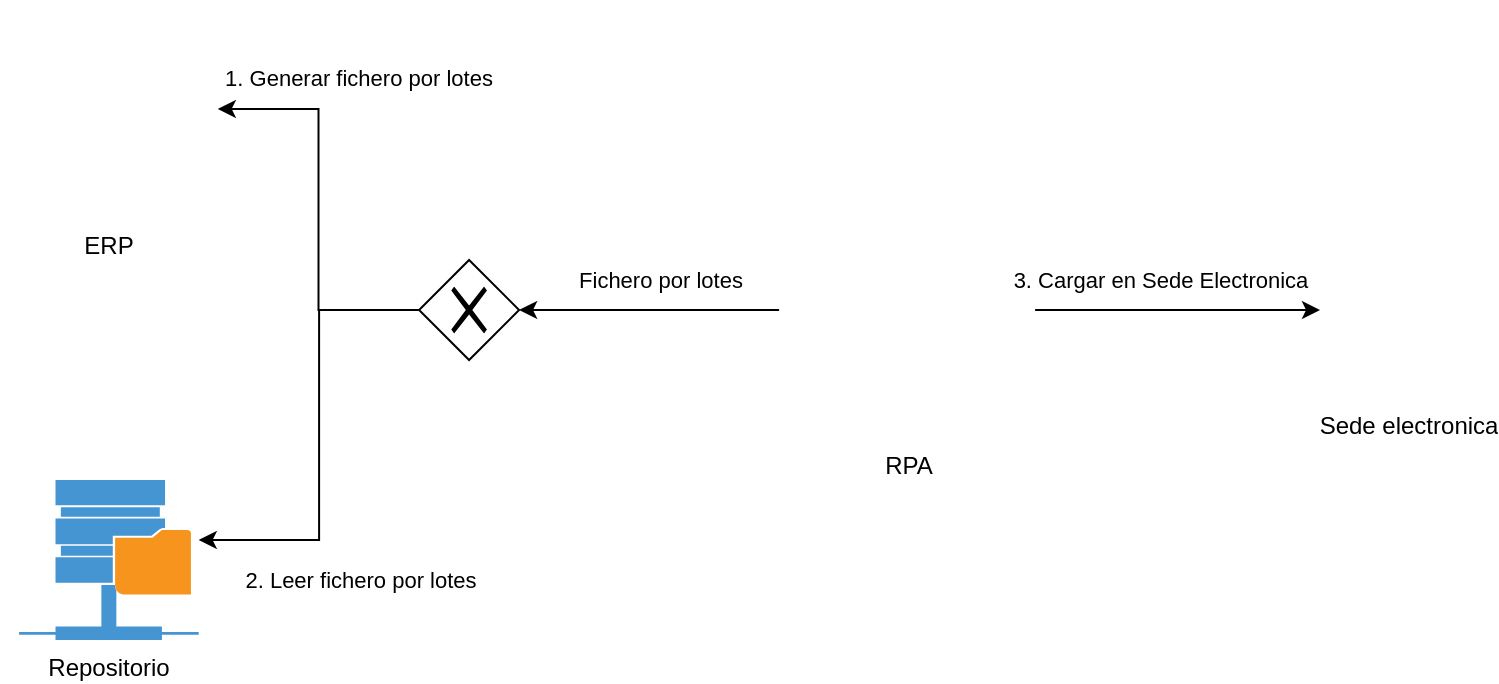 <mxfile version="14.4.3" type="device" pages="4"><diagram name="RPA" id="QKy_lKgvhJhlSeUmfarZ"><mxGraphModel dx="622" dy="587" grid="1" gridSize="10" guides="1" tooltips="1" connect="1" arrows="1" fold="1" page="1" pageScale="1" pageWidth="827" pageHeight="1169" math="0" shadow="0"><root><mxCell id="rdnwddcCxbt7c9Wx94NP-0"/><mxCell id="rdnwddcCxbt7c9Wx94NP-1" parent="rdnwddcCxbt7c9Wx94NP-0"/><mxCell id="rdnwddcCxbt7c9Wx94NP-2" value="1. Generar fichero por lotes" style="edgeStyle=orthogonalEdgeStyle;rounded=0;orthogonalLoop=1;jettySize=auto;html=1;exitX=0;exitY=0.5;exitDx=0;exitDy=0;entryX=1;entryY=0.5;entryDx=0;entryDy=0;" parent="rdnwddcCxbt7c9Wx94NP-1" source="rdnwddcCxbt7c9Wx94NP-10" target="rdnwddcCxbt7c9Wx94NP-8" edge="1"><mxGeometry x="0.499" y="-25" relative="1" as="geometry"><mxPoint x="20" y="10" as="offset"/></mxGeometry></mxCell><mxCell id="rdnwddcCxbt7c9Wx94NP-3" value="3. Cargar en Sede Electronica" style="edgeStyle=orthogonalEdgeStyle;rounded=0;orthogonalLoop=1;jettySize=auto;html=1;" parent="rdnwddcCxbt7c9Wx94NP-1" source="rdnwddcCxbt7c9Wx94NP-6" target="rdnwddcCxbt7c9Wx94NP-7" edge="1"><mxGeometry x="-0.123" y="15" relative="1" as="geometry"><mxPoint as="offset"/></mxGeometry></mxCell><mxCell id="rdnwddcCxbt7c9Wx94NP-4" value="2. Leer fichero por lotes" style="edgeStyle=orthogonalEdgeStyle;rounded=0;orthogonalLoop=1;jettySize=auto;html=1;exitX=0;exitY=0.5;exitDx=0;exitDy=0;" parent="rdnwddcCxbt7c9Wx94NP-1" source="rdnwddcCxbt7c9Wx94NP-10" target="rdnwddcCxbt7c9Wx94NP-9" edge="1"><mxGeometry x="0.465" y="29" relative="1" as="geometry"><mxPoint x="349.55" y="660" as="targetPoint"/><Array as="points"><mxPoint x="359.55" y="495"/><mxPoint x="359.55" y="610"/></Array><mxPoint x="20" y="-9" as="offset"/></mxGeometry></mxCell><mxCell id="rdnwddcCxbt7c9Wx94NP-5" value="Fichero por lotes" style="edgeStyle=orthogonalEdgeStyle;rounded=0;orthogonalLoop=1;jettySize=auto;html=1;entryX=1;entryY=0.5;entryDx=0;entryDy=0;" parent="rdnwddcCxbt7c9Wx94NP-1" source="rdnwddcCxbt7c9Wx94NP-6" target="rdnwddcCxbt7c9Wx94NP-10" edge="1"><mxGeometry x="-0.084" y="-15" relative="1" as="geometry"><mxPoint as="offset"/></mxGeometry></mxCell><mxCell id="rdnwddcCxbt7c9Wx94NP-6" value="RPA" style="shape=image;html=1;verticalAlign=top;verticalLabelPosition=bottom;labelBackgroundColor=#ffffff;imageAspect=0;aspect=fixed;image=https://cdn0.iconfinder.com/data/icons/streamline-emoji-1/48/094-robot-face-3-128.png" parent="rdnwddcCxbt7c9Wx94NP-1" vertex="1"><mxGeometry x="589.55" y="431" width="128" height="128" as="geometry"/></mxCell><mxCell id="rdnwddcCxbt7c9Wx94NP-7" value="&lt;div&gt;Sede electronica&lt;/div&gt;" style="shape=image;html=1;verticalAlign=top;verticalLabelPosition=bottom;labelBackgroundColor=#ffffff;imageAspect=0;aspect=fixed;image=https://cdn1.iconfinder.com/data/icons/logotypes/32/chrome-128.png" parent="rdnwddcCxbt7c9Wx94NP-1" vertex="1"><mxGeometry x="860" y="451" width="88" height="88" as="geometry"/></mxCell><mxCell id="rdnwddcCxbt7c9Wx94NP-8" value="ERP" style="shape=image;html=1;verticalAlign=top;verticalLabelPosition=bottom;labelBackgroundColor=#ffffff;imageAspect=0;aspect=fixed;image=https://cdn2.iconfinder.com/data/icons/whcompare-isometric-web-hosting-servers/50/browser-window-with-stats-128.png" parent="rdnwddcCxbt7c9Wx94NP-1" vertex="1"><mxGeometry x="200" y="340" width="108.9" height="108.9" as="geometry"/></mxCell><mxCell id="rdnwddcCxbt7c9Wx94NP-9" value="Repositorio" style="shadow=0;dashed=0;html=1;strokeColor=none;fillColor=#4495D1;labelPosition=center;verticalLabelPosition=bottom;verticalAlign=top;align=center;outlineConnect=0;shape=mxgraph.veeam.remote_repository;" parent="rdnwddcCxbt7c9Wx94NP-1" vertex="1"><mxGeometry x="209.55" y="580" width="89.8" height="80" as="geometry"/></mxCell><mxCell id="rdnwddcCxbt7c9Wx94NP-10" value="" style="shape=mxgraph.bpmn.shape;html=1;verticalLabelPosition=bottom;labelBackgroundColor=#ffffff;verticalAlign=top;align=center;perimeter=rhombusPerimeter;background=gateway;outlineConnect=0;outline=none;symbol=exclusiveGw;" parent="rdnwddcCxbt7c9Wx94NP-1" vertex="1"><mxGeometry x="409.55" y="470" width="50" height="50" as="geometry"/></mxCell></root></mxGraphModel></diagram><diagram name="RPA2" id="sxhOnpcMpkH2G9dWPRIA"><mxGraphModel dx="622" dy="587" grid="1" gridSize="10" guides="1" tooltips="1" connect="1" arrows="1" fold="1" page="1" pageScale="1" pageWidth="827" pageHeight="1169" math="0" shadow="0"><root><mxCell id="IxZOtLKcumEM9EHa8sGn-0"/><mxCell id="IxZOtLKcumEM9EHa8sGn-1" parent="IxZOtLKcumEM9EHa8sGn-0"/><mxCell id="IxZOtLKcumEM9EHa8sGn-2" value="1. Generar fichero por lotes" style="edgeStyle=orthogonalEdgeStyle;rounded=0;orthogonalLoop=1;jettySize=auto;html=1;exitX=0;exitY=0.5;exitDx=0;exitDy=0;entryX=1;entryY=0.5;entryDx=0;entryDy=0;" parent="IxZOtLKcumEM9EHa8sGn-1" source="IxZOtLKcumEM9EHa8sGn-10" target="IxZOtLKcumEM9EHa8sGn-8" edge="1"><mxGeometry x="0.499" y="-25" relative="1" as="geometry"><mxPoint x="20" y="10" as="offset"/></mxGeometry></mxCell><mxCell id="IxZOtLKcumEM9EHa8sGn-3" value="3. Cargar en Sede Electronica" style="edgeStyle=orthogonalEdgeStyle;rounded=0;orthogonalLoop=1;jettySize=auto;html=1;" parent="IxZOtLKcumEM9EHa8sGn-1" source="IxZOtLKcumEM9EHa8sGn-6" edge="1"><mxGeometry x="-0.123" y="15" relative="1" as="geometry"><mxPoint x="860" y="495" as="targetPoint"/><mxPoint as="offset"/></mxGeometry></mxCell><mxCell id="IxZOtLKcumEM9EHa8sGn-4" value="2. Leer fichero por lotes" style="edgeStyle=orthogonalEdgeStyle;rounded=0;orthogonalLoop=1;jettySize=auto;html=1;exitX=0;exitY=0.5;exitDx=0;exitDy=0;" parent="IxZOtLKcumEM9EHa8sGn-1" source="IxZOtLKcumEM9EHa8sGn-10" target="IxZOtLKcumEM9EHa8sGn-9" edge="1"><mxGeometry x="0.465" y="29" relative="1" as="geometry"><mxPoint x="349.55" y="660" as="targetPoint"/><Array as="points"><mxPoint x="359.55" y="495"/><mxPoint x="359.55" y="610"/></Array><mxPoint x="20" y="-9" as="offset"/></mxGeometry></mxCell><mxCell id="IxZOtLKcumEM9EHa8sGn-5" value="Fichero por lotes" style="edgeStyle=orthogonalEdgeStyle;rounded=0;orthogonalLoop=1;jettySize=auto;html=1;entryX=1;entryY=0.5;entryDx=0;entryDy=0;" parent="IxZOtLKcumEM9EHa8sGn-1" source="IxZOtLKcumEM9EHa8sGn-6" target="IxZOtLKcumEM9EHa8sGn-10" edge="1"><mxGeometry x="-0.084" y="-15" relative="1" as="geometry"><mxPoint as="offset"/></mxGeometry></mxCell><mxCell id="IxZOtLKcumEM9EHa8sGn-6" value="RPA" style="shape=image;html=1;verticalAlign=top;verticalLabelPosition=bottom;labelBackgroundColor=#ffffff;imageAspect=0;aspect=fixed;image=https://cdn0.iconfinder.com/data/icons/streamline-emoji-1/48/094-robot-face-3-128.png" parent="IxZOtLKcumEM9EHa8sGn-1" vertex="1"><mxGeometry x="589.55" y="431" width="128" height="128" as="geometry"/></mxCell><mxCell id="IxZOtLKcumEM9EHa8sGn-8" value="ERP" style="shape=image;html=1;verticalAlign=top;verticalLabelPosition=bottom;labelBackgroundColor=#ffffff;imageAspect=0;aspect=fixed;image=https://cdn2.iconfinder.com/data/icons/whcompare-isometric-web-hosting-servers/50/browser-window-with-stats-128.png" parent="IxZOtLKcumEM9EHa8sGn-1" vertex="1"><mxGeometry x="200" y="340" width="108.9" height="108.9" as="geometry"/></mxCell><mxCell id="IxZOtLKcumEM9EHa8sGn-9" value="Repositorio" style="shadow=0;dashed=0;html=1;strokeColor=none;fillColor=#4495D1;labelPosition=center;verticalLabelPosition=bottom;verticalAlign=top;align=center;outlineConnect=0;shape=mxgraph.veeam.remote_repository;" parent="IxZOtLKcumEM9EHa8sGn-1" vertex="1"><mxGeometry x="209.55" y="580" width="89.8" height="80" as="geometry"/></mxCell><mxCell id="IxZOtLKcumEM9EHa8sGn-10" value="" style="shape=mxgraph.bpmn.shape;html=1;verticalLabelPosition=bottom;labelBackgroundColor=#ffffff;verticalAlign=top;align=center;perimeter=rhombusPerimeter;background=gateway;outlineConnect=0;outline=none;symbol=exclusiveGw;" parent="IxZOtLKcumEM9EHa8sGn-1" vertex="1"><mxGeometry x="409.55" y="470" width="50" height="50" as="geometry"/></mxCell><mxCell id="IxZOtLKcumEM9EHa8sGn-13" value="SILTRA" style="aspect=fixed;pointerEvents=1;shadow=0;dashed=0;html=1;strokeColor=none;labelPosition=center;verticalLabelPosition=bottom;verticalAlign=top;align=center;fillColor=#00188D;shape=mxgraph.mscae.enterprise.app_generic" parent="IxZOtLKcumEM9EHa8sGn-1" vertex="1"><mxGeometry x="860" y="464.45" width="78.33" height="61.1" as="geometry"/></mxCell></root></mxGraphModel></diagram><diagram id="fitxSdlZvkx6nE1dEFg9" name="back"><mxGraphModel dx="1590" dy="745" grid="1" gridSize="10" guides="1" tooltips="1" connect="1" arrows="1" fold="1" page="1" pageScale="1" pageWidth="827" pageHeight="1169" math="0" shadow="0"><root><mxCell id="_aX0XI3TwkdQMfrKlPrP-0"/><mxCell id="_aX0XI3TwkdQMfrKlPrP-1" parent="_aX0XI3TwkdQMfrKlPrP-0"/><mxCell id="YRE9Qn4kZ5Y4l7hbeIX8-0" value="Repositorio" style="pointerEvents=1;shadow=0;dashed=0;html=1;strokeColor=none;fillColor=#505050;labelPosition=center;verticalLabelPosition=bottom;verticalAlign=top;outlineConnect=0;align=center;shape=mxgraph.office.concepts.folder;" vertex="1" parent="_aX0XI3TwkdQMfrKlPrP-1"><mxGeometry x="90" y="100" width="50" height="45" as="geometry"/></mxCell><mxCell id="YRE9Qn4kZ5Y4l7hbeIX8-1" value="Pendiente" style="pointerEvents=1;shadow=0;dashed=0;html=1;strokeColor=none;labelPosition=center;verticalLabelPosition=bottom;verticalAlign=top;outlineConnect=0;align=center;shape=mxgraph.office.concepts.folder;fillColor=#2072B8;" vertex="1" parent="_aX0XI3TwkdQMfrKlPrP-1"><mxGeometry x="130" y="160" width="50" height="45" as="geometry"/></mxCell><mxCell id="YRE9Qn4kZ5Y4l7hbeIX8-2" value="Error" style="pointerEvents=1;shadow=0;dashed=0;html=1;strokeColor=none;labelPosition=center;verticalLabelPosition=bottom;verticalAlign=top;outlineConnect=0;align=center;shape=mxgraph.office.concepts.folder;fillColor=#DA4026;" vertex="1" parent="_aX0XI3TwkdQMfrKlPrP-1"><mxGeometry x="130" y="300" width="50" height="45" as="geometry"/></mxCell><mxCell id="YRE9Qn4kZ5Y4l7hbeIX8-3" value="Envíado" style="pointerEvents=1;shadow=0;dashed=0;html=1;strokeColor=none;labelPosition=center;verticalLabelPosition=bottom;verticalAlign=top;outlineConnect=0;align=center;shape=mxgraph.office.concepts.folder;fillColor=#7FBA42;" vertex="1" parent="_aX0XI3TwkdQMfrKlPrP-1"><mxGeometry x="130" y="230" width="50" height="45" as="geometry"/></mxCell><mxCell id="YRE9Qn4kZ5Y4l7hbeIX8-16" style="edgeStyle=orthogonalEdgeStyle;rounded=1;orthogonalLoop=1;jettySize=auto;html=1;entryX=0;entryY=0.5;entryDx=0;entryDy=0;entryPerimeter=0;endFill=1;endArrow=open;endSize=12;" edge="1" parent="_aX0XI3TwkdQMfrKlPrP-1" source="YRE9Qn4kZ5Y4l7hbeIX8-5" target="YRE9Qn4kZ5Y4l7hbeIX8-13"><mxGeometry relative="1" as="geometry"/></mxCell><mxCell id="YRE9Qn4kZ5Y4l7hbeIX8-17" style="edgeStyle=orthogonalEdgeStyle;rounded=1;orthogonalLoop=1;jettySize=auto;html=1;entryX=0;entryY=0.5;entryDx=0;entryDy=0;endFill=1;endArrow=open;endSize=12;" edge="1" parent="_aX0XI3TwkdQMfrKlPrP-1" source="YRE9Qn4kZ5Y4l7hbeIX8-5" target="YRE9Qn4kZ5Y4l7hbeIX8-14"><mxGeometry relative="1" as="geometry"/></mxCell><mxCell id="YRE9Qn4kZ5Y4l7hbeIX8-5" value="&lt;div&gt;Automation&lt;/div&gt;&lt;div&gt;Service&lt;br&gt;&lt;/div&gt;" style="outlineConnect=0;dashed=0;verticalLabelPosition=bottom;verticalAlign=top;align=center;html=1;shape=mxgraph.aws3.human_intelligence_tasks_hit;fillColor=#ACACAC;gradientColor=none;" vertex="1" parent="_aX0XI3TwkdQMfrKlPrP-1"><mxGeometry x="280" y="219.5" width="52.5" height="55.5" as="geometry"/></mxCell><mxCell id="YRE9Qn4kZ5Y4l7hbeIX8-6" value="" style="endArrow=open;endFill=1;endSize=12;html=1;entryX=0.145;entryY=0.145;entryDx=0;entryDy=0;entryPerimeter=0;" edge="1" parent="_aX0XI3TwkdQMfrKlPrP-1" source="YRE9Qn4kZ5Y4l7hbeIX8-1" target="YRE9Qn4kZ5Y4l7hbeIX8-5"><mxGeometry width="160" relative="1" as="geometry"><mxPoint x="300" y="350" as="sourcePoint"/><mxPoint x="460" y="350" as="targetPoint"/></mxGeometry></mxCell><mxCell id="YRE9Qn4kZ5Y4l7hbeIX8-7" value="" style="endArrow=open;endFill=1;endSize=12;html=1;" edge="1" parent="_aX0XI3TwkdQMfrKlPrP-1" source="YRE9Qn4kZ5Y4l7hbeIX8-5" target="YRE9Qn4kZ5Y4l7hbeIX8-3"><mxGeometry width="160" relative="1" as="geometry"><mxPoint x="190" y="203.024" as="sourcePoint"/><mxPoint x="320" y="257.75" as="targetPoint"/></mxGeometry></mxCell><mxCell id="YRE9Qn4kZ5Y4l7hbeIX8-8" value="" style="endArrow=open;endFill=1;endSize=12;html=1;exitX=0.145;exitY=0.855;exitDx=0;exitDy=0;exitPerimeter=0;" edge="1" parent="_aX0XI3TwkdQMfrKlPrP-1" source="YRE9Qn4kZ5Y4l7hbeIX8-5" target="YRE9Qn4kZ5Y4l7hbeIX8-2"><mxGeometry width="160" relative="1" as="geometry"><mxPoint x="200" y="213.024" as="sourcePoint"/><mxPoint x="330" y="267.75" as="targetPoint"/></mxGeometry></mxCell><mxCell id="YRE9Qn4kZ5Y4l7hbeIX8-13" value="&lt;div&gt;WebService&lt;/div&gt;&lt;div&gt;SEPE&lt;br&gt;&lt;/div&gt;" style="outlineConnect=0;dashed=0;verticalLabelPosition=bottom;verticalAlign=top;align=center;html=1;shape=mxgraph.aws3.human_intelligence_tasks_hit;fillColor=#ACACAC;gradientColor=none;" vertex="1" parent="_aX0XI3TwkdQMfrKlPrP-1"><mxGeometry x="473.75" y="140" width="52.5" height="55.5" as="geometry"/></mxCell><mxCell id="YRE9Qn4kZ5Y4l7hbeIX8-14" value="SILTRA" style="shape=image;html=1;verticalAlign=top;verticalLabelPosition=bottom;labelBackgroundColor=#ffffff;imageAspect=0;aspect=fixed;image=https://cdn4.iconfinder.com/data/icons/internet-security-flat-2/32/Internet_Security_Browser_webpage_website_web_page-128.png" vertex="1" parent="_aX0XI3TwkdQMfrKlPrP-1"><mxGeometry x="473.75" y="292.5" width="60" height="60" as="geometry"/></mxCell><mxCell id="YRE9Qn4kZ5Y4l7hbeIX8-19" value="" style="shape=image;html=1;verticalAlign=top;verticalLabelPosition=bottom;labelBackgroundColor=#ffffff;imageAspect=0;aspect=fixed;image=https://cdn3.iconfinder.com/data/icons/linecons-free-vector-icons-pack/32/world-128.png" vertex="1" parent="_aX0XI3TwkdQMfrKlPrP-1"><mxGeometry x="520" y="162.5" width="40" height="40" as="geometry"/></mxCell><mxCell id="YRE9Qn4kZ5Y4l7hbeIX8-21" value="&lt;div&gt;Alertas&lt;/div&gt;" style="shape=image;html=1;verticalAlign=top;verticalLabelPosition=bottom;labelBackgroundColor=#ffffff;imageAspect=0;aspect=fixed;image=https://cdn0.iconfinder.com/data/icons/small-n-flat/24/678069-sign-error-128.png" vertex="1" parent="_aX0XI3TwkdQMfrKlPrP-1"><mxGeometry x="291.25" y="380" width="30" height="30" as="geometry"/></mxCell><mxCell id="YRE9Qn4kZ5Y4l7hbeIX8-23" value="" style="endArrow=open;endFill=1;endSize=12;html=1;" edge="1" parent="_aX0XI3TwkdQMfrKlPrP-1" source="YRE9Qn4kZ5Y4l7hbeIX8-5" target="YRE9Qn4kZ5Y4l7hbeIX8-21"><mxGeometry width="160" relative="1" as="geometry"><mxPoint x="297.612" y="276.952" as="sourcePoint"/><mxPoint x="190" y="322.028" as="targetPoint"/></mxGeometry></mxCell><mxCell id="YRE9Qn4kZ5Y4l7hbeIX8-24" value="" style="shape=image;html=1;verticalAlign=top;verticalLabelPosition=bottom;labelBackgroundColor=#ffffff;imageAspect=0;aspect=fixed;image=https://cdn4.iconfinder.com/data/icons/logos-and-brands/512/243_Outlook_logo-128.png" vertex="1" parent="_aX0XI3TwkdQMfrKlPrP-1"><mxGeometry x="474.75" y="420" width="58" height="58" as="geometry"/></mxCell><mxCell id="YRE9Qn4kZ5Y4l7hbeIX8-25" value="" style="endArrow=open;endFill=1;endSize=12;html=1;entryX=0;entryY=0.5;entryDx=0;entryDy=0;exitX=1;exitY=1;exitDx=0;exitDy=0;" edge="1" parent="_aX0XI3TwkdQMfrKlPrP-1" source="YRE9Qn4kZ5Y4l7hbeIX8-21" target="YRE9Qn4kZ5Y4l7hbeIX8-24"><mxGeometry width="160" relative="1" as="geometry"><mxPoint x="321" y="395" as="sourcePoint"/><mxPoint x="316.25" y="390" as="targetPoint"/></mxGeometry></mxCell></root></mxGraphModel></diagram><diagram id="SSF8NV9ygzZaGqEdPTHg" name="Cotización"><mxGraphModel dx="1125" dy="621" grid="1" gridSize="10" guides="1" tooltips="1" connect="1" arrows="1" fold="1" page="1" pageScale="1" pageWidth="1169" pageHeight="827" math="0" shadow="0"><root><mxCell id="MnKGOtBUo_W8bP4s62q3-0"/><mxCell id="MnKGOtBUo_W8bP4s62q3-1" parent="MnKGOtBUo_W8bP4s62q3-0"/><mxCell id="MnKGOtBUo_W8bP4s62q3-12" value="Cotización" style="rounded=1;whiteSpace=wrap;html=1;dashed=1;verticalAlign=top;align=center;" vertex="1" parent="MnKGOtBUo_W8bP4s62q3-1"><mxGeometry x="180" y="170" width="470" height="210" as="geometry"/></mxCell><mxCell id="MnKGOtBUo_W8bP4s62q3-6" style="edgeStyle=orthogonalEdgeStyle;rounded=0;orthogonalLoop=1;jettySize=auto;html=1;entryX=0;entryY=0.5;entryDx=0;entryDy=0;endArrow=open;endFill=0;" edge="1" parent="MnKGOtBUo_W8bP4s62q3-1" source="MnKGOtBUo_W8bP4s62q3-4" target="MnKGOtBUo_W8bP4s62q3-8"><mxGeometry relative="1" as="geometry"/></mxCell><mxCell id="MnKGOtBUo_W8bP4s62q3-4" value="XECR" style="shape=image;html=1;verticalAlign=top;verticalLabelPosition=bottom;labelBackgroundColor=#ffffff;imageAspect=0;aspect=fixed;image=https://cdn1.iconfinder.com/data/icons/hawcons/32/699748-icon-102-document-file-xml-128.png" vertex="1" parent="MnKGOtBUo_W8bP4s62q3-1"><mxGeometry x="200" y="220.5" width="48" height="48" as="geometry"/></mxCell><mxCell id="MnKGOtBUo_W8bP4s62q3-10" style="edgeStyle=orthogonalEdgeStyle;rounded=0;orthogonalLoop=1;jettySize=auto;html=1;entryX=0.5;entryY=1;entryDx=0;entryDy=0;exitX=0.5;exitY=1;exitDx=0;exitDy=0;exitPerimeter=0;endArrow=open;endFill=0;" edge="1" parent="MnKGOtBUo_W8bP4s62q3-1" source="MnKGOtBUo_W8bP4s62q3-5" target="MnKGOtBUo_W8bP4s62q3-8"><mxGeometry relative="1" as="geometry"><Array as="points"><mxPoint x="586" y="340.5"/><mxPoint x="395" y="340.5"/></Array></mxGeometry></mxCell><mxCell id="MnKGOtBUo_W8bP4s62q3-11" value="&lt;div&gt;RNT&lt;/div&gt;&lt;div&gt;RCL&lt;/div&gt;&lt;div&gt;DCL&lt;/div&gt;" style="edgeLabel;html=1;align=center;verticalAlign=middle;resizable=0;points=[];" vertex="1" connectable="0" parent="MnKGOtBUo_W8bP4s62q3-10"><mxGeometry x="-0.1" relative="1" as="geometry"><mxPoint as="offset"/></mxGeometry></mxCell><mxCell id="MnKGOtBUo_W8bP4s62q3-5" value="&lt;div&gt;Sistema&lt;/div&gt;&lt;div&gt;RED&lt;br&gt;&lt;/div&gt;" style="outlineConnect=0;dashed=0;verticalLabelPosition=bottom;verticalAlign=top;align=center;html=1;shape=mxgraph.aws3.human_intelligence_tasks_hit;gradientColor=none;fillColor=#CC0000;" vertex="1" parent="MnKGOtBUo_W8bP4s62q3-1"><mxGeometry x="560" y="216.5" width="52.5" height="55.5" as="geometry"/></mxCell><mxCell id="MnKGOtBUo_W8bP4s62q3-9" style="edgeStyle=orthogonalEdgeStyle;rounded=0;orthogonalLoop=1;jettySize=auto;html=1;endArrow=open;endFill=0;" edge="1" parent="MnKGOtBUo_W8bP4s62q3-1" source="MnKGOtBUo_W8bP4s62q3-8" target="MnKGOtBUo_W8bP4s62q3-5"><mxGeometry relative="1" as="geometry"/></mxCell><mxCell id="MnKGOtBUo_W8bP4s62q3-8" value="SILTRA" style="shape=image;html=1;verticalAlign=top;verticalLabelPosition=bottom;labelBackgroundColor=#ffffff;imageAspect=0;aspect=fixed;image=https://cdn4.iconfinder.com/data/icons/internet-security-flat-2/32/Internet_Security_Browser_webpage_website_web_page-128.png" vertex="1" parent="MnKGOtBUo_W8bP4s62q3-1"><mxGeometry x="360" y="210" width="69" height="69" as="geometry"/></mxCell><mxCell id="MnKGOtBUo_W8bP4s62q3-13" value="Afiliación TGSS" style="rounded=1;whiteSpace=wrap;html=1;dashed=1;verticalAlign=top;align=center;" vertex="1" parent="MnKGOtBUo_W8bP4s62q3-1"><mxGeometry x="180" y="390" width="470" height="210" as="geometry"/></mxCell><mxCell id="MnKGOtBUo_W8bP4s62q3-14" style="edgeStyle=orthogonalEdgeStyle;rounded=0;orthogonalLoop=1;jettySize=auto;html=1;entryX=0;entryY=0.5;entryDx=0;entryDy=0;endArrow=open;endFill=0;" edge="1" parent="MnKGOtBUo_W8bP4s62q3-1" source="MnKGOtBUo_W8bP4s62q3-15" target="MnKGOtBUo_W8bP4s62q3-20"><mxGeometry relative="1" as="geometry"/></mxCell><mxCell id="MnKGOtBUo_W8bP4s62q3-15" value="&lt;div&gt;AFI&lt;/div&gt;&lt;div&gt;CRA&lt;/div&gt;&lt;div&gt;CFA&lt;br&gt;&lt;/div&gt;" style="shape=image;html=1;verticalAlign=top;verticalLabelPosition=bottom;labelBackgroundColor=#ffffff;imageAspect=0;aspect=fixed;image=https://cdn1.iconfinder.com/data/icons/hawcons/32/699748-icon-102-document-file-xml-128.png" vertex="1" parent="MnKGOtBUo_W8bP4s62q3-1"><mxGeometry x="200" y="440.5" width="48" height="48" as="geometry"/></mxCell><mxCell id="MnKGOtBUo_W8bP4s62q3-16" style="edgeStyle=orthogonalEdgeStyle;rounded=0;orthogonalLoop=1;jettySize=auto;html=1;entryX=0.5;entryY=1;entryDx=0;entryDy=0;exitX=0.5;exitY=1;exitDx=0;exitDy=0;exitPerimeter=0;endArrow=open;endFill=0;" edge="1" parent="MnKGOtBUo_W8bP4s62q3-1" source="MnKGOtBUo_W8bP4s62q3-18" target="MnKGOtBUo_W8bP4s62q3-20"><mxGeometry relative="1" as="geometry"><Array as="points"><mxPoint x="586" y="560.5"/><mxPoint x="395" y="560.5"/></Array></mxGeometry></mxCell><mxCell id="MnKGOtBUo_W8bP4s62q3-17" value="FRA" style="edgeLabel;html=1;align=center;verticalAlign=middle;resizable=0;points=[];" vertex="1" connectable="0" parent="MnKGOtBUo_W8bP4s62q3-16"><mxGeometry x="-0.1" relative="1" as="geometry"><mxPoint as="offset"/></mxGeometry></mxCell><mxCell id="MnKGOtBUo_W8bP4s62q3-18" value="&lt;div&gt;Sistema&lt;/div&gt;&lt;div&gt;RED&lt;br&gt;&lt;/div&gt;" style="outlineConnect=0;dashed=0;verticalLabelPosition=bottom;verticalAlign=top;align=center;html=1;shape=mxgraph.aws3.human_intelligence_tasks_hit;gradientColor=none;fillColor=#CC0000;" vertex="1" parent="MnKGOtBUo_W8bP4s62q3-1"><mxGeometry x="560" y="436.5" width="52.5" height="55.5" as="geometry"/></mxCell><mxCell id="MnKGOtBUo_W8bP4s62q3-19" style="edgeStyle=orthogonalEdgeStyle;rounded=0;orthogonalLoop=1;jettySize=auto;html=1;endArrow=open;endFill=0;" edge="1" parent="MnKGOtBUo_W8bP4s62q3-1" source="MnKGOtBUo_W8bP4s62q3-20" target="MnKGOtBUo_W8bP4s62q3-18"><mxGeometry relative="1" as="geometry"/></mxCell><mxCell id="MnKGOtBUo_W8bP4s62q3-20" value="SILTRA" style="shape=image;html=1;verticalAlign=top;verticalLabelPosition=bottom;labelBackgroundColor=#ffffff;imageAspect=0;aspect=fixed;image=https://cdn4.iconfinder.com/data/icons/internet-security-flat-2/32/Internet_Security_Browser_webpage_website_web_page-128.png" vertex="1" parent="MnKGOtBUo_W8bP4s62q3-1"><mxGeometry x="360" y="430" width="69" height="69" as="geometry"/></mxCell><mxCell id="MnKGOtBUo_W8bP4s62q3-21" value="Afiliación INSS" style="rounded=1;whiteSpace=wrap;html=1;dashed=1;verticalAlign=top;align=center;" vertex="1" parent="MnKGOtBUo_W8bP4s62q3-1"><mxGeometry x="180" y="610" width="470" height="210" as="geometry"/></mxCell><mxCell id="MnKGOtBUo_W8bP4s62q3-22" style="edgeStyle=orthogonalEdgeStyle;rounded=0;orthogonalLoop=1;jettySize=auto;html=1;entryX=0;entryY=0.5;entryDx=0;entryDy=0;endArrow=open;endFill=0;" edge="1" parent="MnKGOtBUo_W8bP4s62q3-1" source="MnKGOtBUo_W8bP4s62q3-23" target="MnKGOtBUo_W8bP4s62q3-28"><mxGeometry relative="1" as="geometry"/></mxCell><mxCell id="MnKGOtBUo_W8bP4s62q3-23" value="FDI" style="shape=image;html=1;verticalAlign=top;verticalLabelPosition=bottom;labelBackgroundColor=#ffffff;imageAspect=0;aspect=fixed;image=https://cdn1.iconfinder.com/data/icons/hawcons/32/699748-icon-102-document-file-xml-128.png" vertex="1" parent="MnKGOtBUo_W8bP4s62q3-1"><mxGeometry x="210" y="660.5" width="48" height="48" as="geometry"/></mxCell><mxCell id="MnKGOtBUo_W8bP4s62q3-24" style="edgeStyle=orthogonalEdgeStyle;rounded=0;orthogonalLoop=1;jettySize=auto;html=1;entryX=0.5;entryY=1;entryDx=0;entryDy=0;exitX=0.5;exitY=1;exitDx=0;exitDy=0;exitPerimeter=0;endArrow=open;endFill=0;" edge="1" parent="MnKGOtBUo_W8bP4s62q3-1" source="MnKGOtBUo_W8bP4s62q3-26" target="MnKGOtBUo_W8bP4s62q3-28"><mxGeometry relative="1" as="geometry"><Array as="points"><mxPoint x="596" y="780.5"/><mxPoint x="405" y="780.5"/></Array></mxGeometry></mxCell><mxCell id="MnKGOtBUo_W8bP4s62q3-25" value="FRI" style="edgeLabel;html=1;align=center;verticalAlign=middle;resizable=0;points=[];" vertex="1" connectable="0" parent="MnKGOtBUo_W8bP4s62q3-24"><mxGeometry x="-0.1" relative="1" as="geometry"><mxPoint as="offset"/></mxGeometry></mxCell><mxCell id="MnKGOtBUo_W8bP4s62q3-26" value="&lt;div&gt;Sistema&lt;/div&gt;&lt;div&gt;RED&lt;br&gt;&lt;/div&gt;" style="outlineConnect=0;dashed=0;verticalLabelPosition=bottom;verticalAlign=top;align=center;html=1;shape=mxgraph.aws3.human_intelligence_tasks_hit;gradientColor=none;fillColor=#CC0000;" vertex="1" parent="MnKGOtBUo_W8bP4s62q3-1"><mxGeometry x="570" y="656.5" width="52.5" height="55.5" as="geometry"/></mxCell><mxCell id="MnKGOtBUo_W8bP4s62q3-27" style="edgeStyle=orthogonalEdgeStyle;rounded=0;orthogonalLoop=1;jettySize=auto;html=1;endArrow=open;endFill=0;" edge="1" parent="MnKGOtBUo_W8bP4s62q3-1" source="MnKGOtBUo_W8bP4s62q3-28" target="MnKGOtBUo_W8bP4s62q3-26"><mxGeometry relative="1" as="geometry"/></mxCell><mxCell id="MnKGOtBUo_W8bP4s62q3-28" value="SILTRA" style="shape=image;html=1;verticalAlign=top;verticalLabelPosition=bottom;labelBackgroundColor=#ffffff;imageAspect=0;aspect=fixed;image=https://cdn4.iconfinder.com/data/icons/internet-security-flat-2/32/Internet_Security_Browser_webpage_website_web_page-128.png" vertex="1" parent="MnKGOtBUo_W8bP4s62q3-1"><mxGeometry x="370" y="650" width="69" height="69" as="geometry"/></mxCell></root></mxGraphModel></diagram></mxfile>